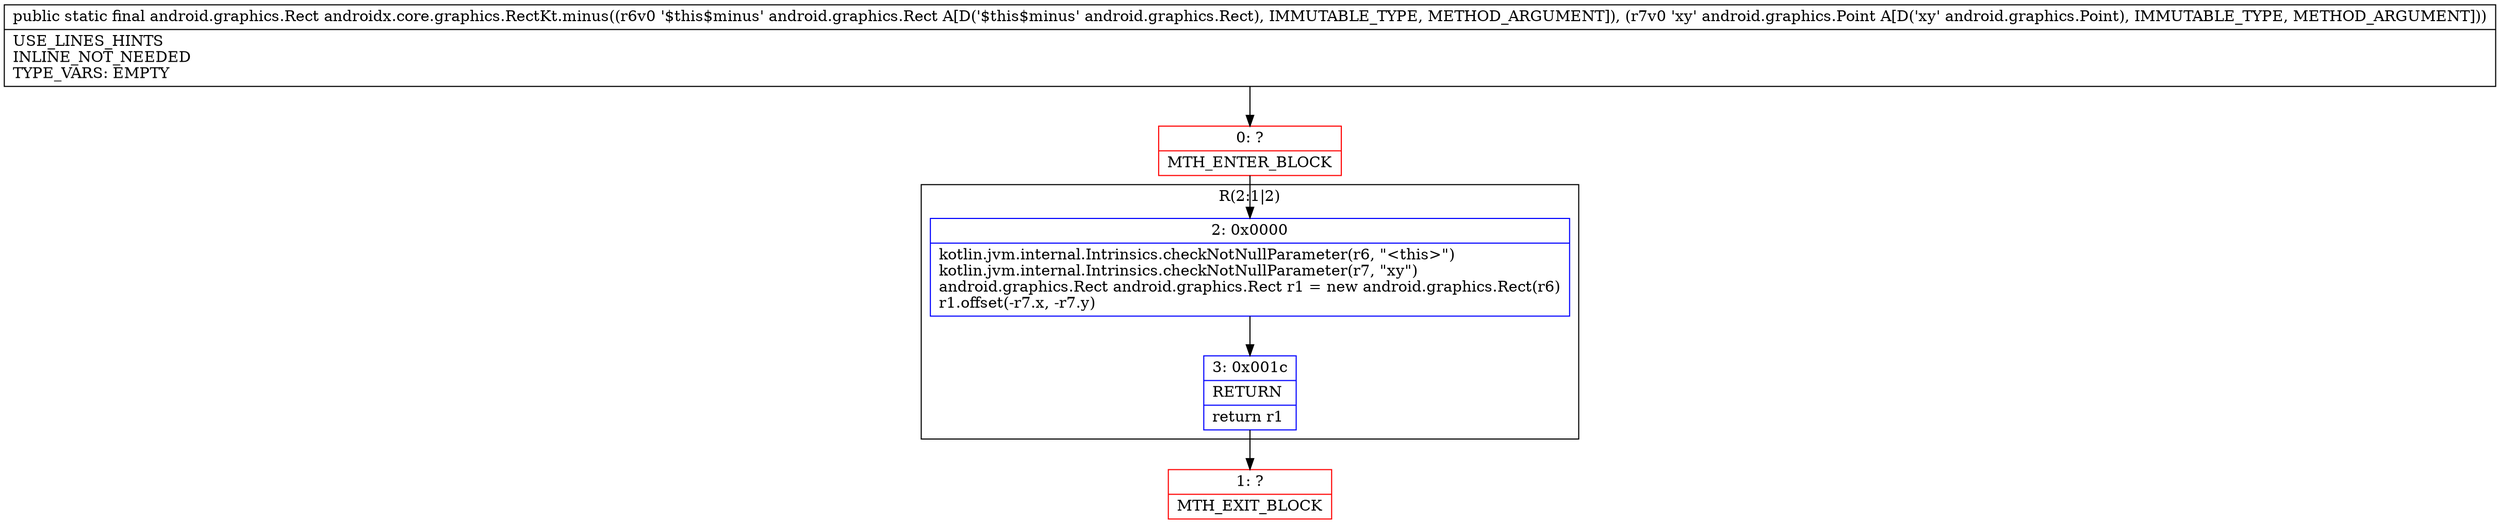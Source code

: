 digraph "CFG forandroidx.core.graphics.RectKt.minus(Landroid\/graphics\/Rect;Landroid\/graphics\/Point;)Landroid\/graphics\/Rect;" {
subgraph cluster_Region_1951457620 {
label = "R(2:1|2)";
node [shape=record,color=blue];
Node_2 [shape=record,label="{2\:\ 0x0000|kotlin.jvm.internal.Intrinsics.checkNotNullParameter(r6, \"\<this\>\")\lkotlin.jvm.internal.Intrinsics.checkNotNullParameter(r7, \"xy\")\landroid.graphics.Rect android.graphics.Rect r1 = new android.graphics.Rect(r6)\lr1.offset(\-r7.x, \-r7.y)\l}"];
Node_3 [shape=record,label="{3\:\ 0x001c|RETURN\l|return r1\l}"];
}
Node_0 [shape=record,color=red,label="{0\:\ ?|MTH_ENTER_BLOCK\l}"];
Node_1 [shape=record,color=red,label="{1\:\ ?|MTH_EXIT_BLOCK\l}"];
MethodNode[shape=record,label="{public static final android.graphics.Rect androidx.core.graphics.RectKt.minus((r6v0 '$this$minus' android.graphics.Rect A[D('$this$minus' android.graphics.Rect), IMMUTABLE_TYPE, METHOD_ARGUMENT]), (r7v0 'xy' android.graphics.Point A[D('xy' android.graphics.Point), IMMUTABLE_TYPE, METHOD_ARGUMENT]))  | USE_LINES_HINTS\lINLINE_NOT_NEEDED\lTYPE_VARS: EMPTY\l}"];
MethodNode -> Node_0;Node_2 -> Node_3;
Node_3 -> Node_1;
Node_0 -> Node_2;
}

